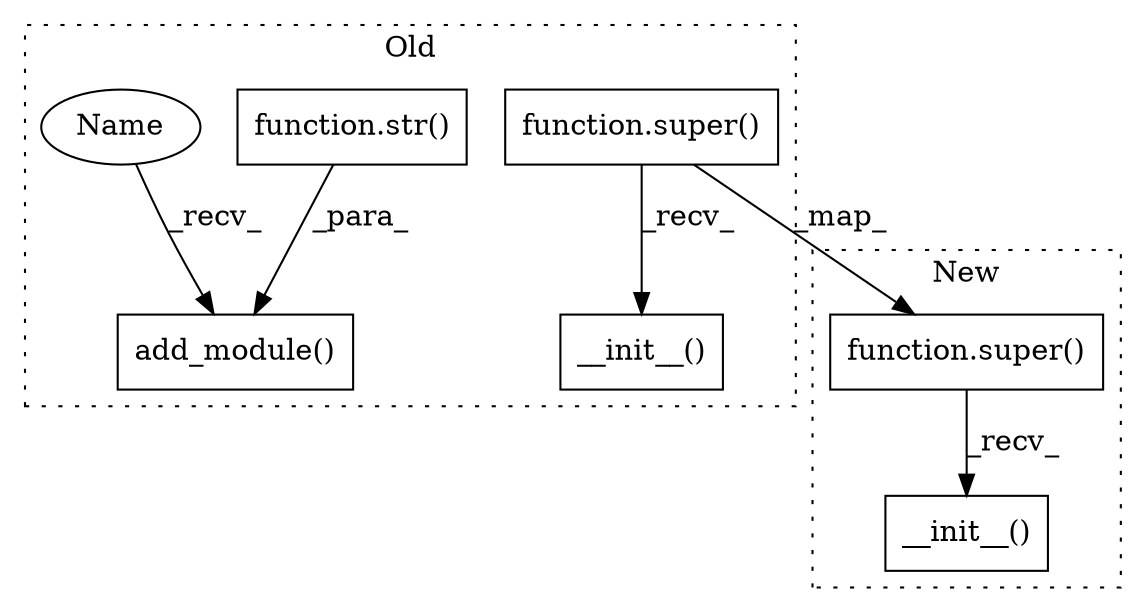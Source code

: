 digraph G {
subgraph cluster0 {
1 [label="function.str()" a="75" s="480,485" l="4,1" shape="box"];
3 [label="add_module()" a="75" s="464,548" l="16,1" shape="box"];
4 [label="function.super()" a="75" s="387,407" l="6,1" shape="box"];
6 [label="__init__()" a="75" s="387" l="32" shape="box"];
7 [label="Name" a="87" s="464" l="4" shape="ellipse"];
label = "Old";
style="dotted";
}
subgraph cluster1 {
2 [label="__init__()" a="75" s="532,564" l="31,15" shape="box"];
5 [label="function.super()" a="75" s="532,552" l="6,1" shape="box"];
label = "New";
style="dotted";
}
1 -> 3 [label="_para_"];
4 -> 5 [label="_map_"];
4 -> 6 [label="_recv_"];
5 -> 2 [label="_recv_"];
7 -> 3 [label="_recv_"];
}